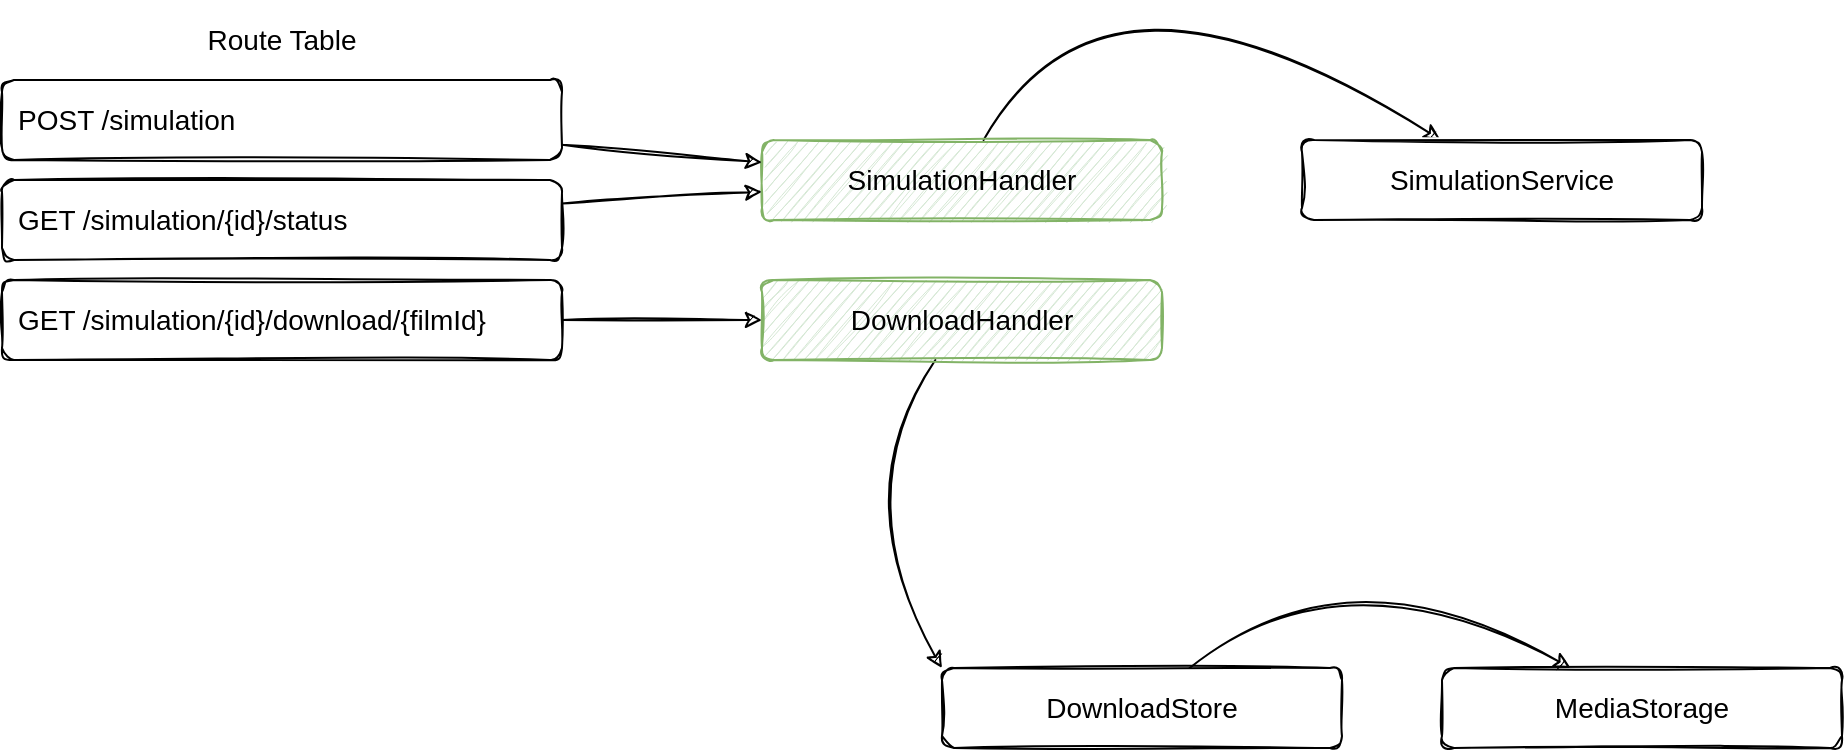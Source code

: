 <mxfile compressed="false" version="20.0.4" type="github">
  <diagram id="QYLhOXVDbwKB6_qFkyPz" name="architecture">
    <mxGraphModel dx="1422" dy="793" grid="1" gridSize="10" guides="1" tooltips="1" connect="1" arrows="1" fold="1" page="1" pageScale="1" pageWidth="1169" pageHeight="827" math="0" shadow="0">
      <root>
        <mxCell id="0" />
        <mxCell id="1" parent="0" />
        <mxCell id="uMBKUin86vTa0Si-NZ6P-16" value="" style="endArrow=classic;fontSize=14;sketch=1;html=1;curved=1;" parent="1" source="uMBKUin86vTa0Si-NZ6P-12" target="uMBKUin86vTa0Si-NZ6P-13" edge="1">
          <mxGeometry width="50" height="50" relative="1" as="geometry">
            <mxPoint x="610" y="310" as="sourcePoint" />
            <mxPoint x="310" y="420" as="targetPoint" />
            <Array as="points">
              <mxPoint x="580" y="20" />
            </Array>
          </mxGeometry>
        </mxCell>
        <mxCell id="uMBKUin86vTa0Si-NZ6P-21" value="" style="endArrow=classic;fontSize=14;sketch=1;html=1;curved=1;entryX=0;entryY=0;entryDx=0;entryDy=0;" parent="1" source="uMBKUin86vTa0Si-NZ6P-18" target="uMBKUin86vTa0Si-NZ6P-20" edge="1">
          <mxGeometry width="50" height="50" relative="1" as="geometry">
            <mxPoint x="563.2" y="270" as="sourcePoint" />
            <mxPoint x="220.0" y="540" as="targetPoint" />
            <Array as="points">
              <mxPoint x="450" y="310" />
            </Array>
          </mxGeometry>
        </mxCell>
        <mxCell id="uMBKUin86vTa0Si-NZ6P-2" value="Route Table" style="text;html=1;strokeColor=none;fillColor=none;align=center;verticalAlign=middle;whiteSpace=wrap;rounded=0;fontSize=14;sketch=1;" parent="1" vertex="1">
          <mxGeometry x="30" y="60" width="280" height="40" as="geometry" />
        </mxCell>
        <mxCell id="XBYY144TDSn2ukcRjJpU-7" value="POST /simulation" style="rounded=1;whiteSpace=wrap;html=1;sketch=1;fontSize=14;align=left;spacing=8;" parent="1" vertex="1">
          <mxGeometry x="30" y="100" width="280" height="40" as="geometry" />
        </mxCell>
        <mxCell id="uMBKUin86vTa0Si-NZ6P-4" value="&lt;div&gt;GET /simulation/{id}/status&lt;/div&gt;" style="rounded=1;whiteSpace=wrap;html=1;sketch=1;fontSize=14;align=left;spacing=8;" parent="1" vertex="1">
          <mxGeometry x="30" y="150" width="280" height="40" as="geometry" />
        </mxCell>
        <mxCell id="uMBKUin86vTa0Si-NZ6P-5" value="&lt;div&gt;GET /simulation/{id}/download/{filmId}&lt;/div&gt;" style="rounded=1;whiteSpace=wrap;html=1;sketch=1;fontSize=14;align=left;spacing=8;" parent="1" vertex="1">
          <mxGeometry x="30" y="200" width="280" height="40" as="geometry" />
        </mxCell>
        <mxCell id="uMBKUin86vTa0Si-NZ6P-18" value="DownloadHandler" style="rounded=1;whiteSpace=wrap;html=1;sketch=1;fontSize=14;fillColor=#d5e8d4;strokeColor=#82b366;" parent="1" vertex="1">
          <mxGeometry x="410" y="200" width="200" height="40" as="geometry" />
        </mxCell>
        <mxCell id="uMBKUin86vTa0Si-NZ6P-12" value="&lt;div&gt;SimulationHandler&lt;/div&gt;" style="rounded=1;whiteSpace=wrap;html=1;sketch=1;fontSize=14;fillColor=#d5e8d4;strokeColor=#82b366;" parent="1" vertex="1">
          <mxGeometry x="410" y="130" width="200" height="40" as="geometry" />
        </mxCell>
        <mxCell id="uMBKUin86vTa0Si-NZ6P-15" value="" style="endArrow=classic;html=1;rounded=0;fontSize=14;sketch=1;" parent="1" source="XBYY144TDSn2ukcRjJpU-7" target="uMBKUin86vTa0Si-NZ6P-12" edge="1">
          <mxGeometry width="50" height="50" relative="1" as="geometry">
            <mxPoint x="340" y="380" as="sourcePoint" />
            <mxPoint x="390" y="330" as="targetPoint" />
          </mxGeometry>
        </mxCell>
        <mxCell id="uMBKUin86vTa0Si-NZ6P-17" value="" style="endArrow=classic;html=1;rounded=0;fontSize=14;sketch=1;" parent="1" source="uMBKUin86vTa0Si-NZ6P-4" target="uMBKUin86vTa0Si-NZ6P-12" edge="1">
          <mxGeometry width="50" height="50" relative="1" as="geometry">
            <mxPoint x="390" y="370" as="sourcePoint" />
            <mxPoint x="490" y="370" as="targetPoint" />
          </mxGeometry>
        </mxCell>
        <mxCell id="uMBKUin86vTa0Si-NZ6P-19" value="" style="endArrow=classic;html=1;rounded=0;sketch=1;fontSize=14;" parent="1" source="uMBKUin86vTa0Si-NZ6P-5" target="uMBKUin86vTa0Si-NZ6P-18" edge="1">
          <mxGeometry width="50" height="50" relative="1" as="geometry">
            <mxPoint x="270" y="414" as="sourcePoint" />
            <mxPoint x="320" y="364" as="targetPoint" />
          </mxGeometry>
        </mxCell>
        <mxCell id="uMBKUin86vTa0Si-NZ6P-20" value="DownloadStore" style="rounded=1;whiteSpace=wrap;html=1;sketch=1;fontSize=14;" parent="1" vertex="1">
          <mxGeometry x="500" y="394" width="200" height="40" as="geometry" />
        </mxCell>
        <mxCell id="uMBKUin86vTa0Si-NZ6P-13" value="SimulationService" style="rounded=1;whiteSpace=wrap;html=1;sketch=1;fontSize=14;" parent="1" vertex="1">
          <mxGeometry x="680" y="130" width="200" height="40" as="geometry" />
        </mxCell>
        <mxCell id="-ZHBmiXiqmCA11Tn_INj-1" value="MediaStorage" style="rounded=1;whiteSpace=wrap;html=1;sketch=1;fontSize=14;" vertex="1" parent="1">
          <mxGeometry x="750" y="394" width="200" height="40" as="geometry" />
        </mxCell>
        <mxCell id="-ZHBmiXiqmCA11Tn_INj-2" value="" style="endArrow=classic;fontSize=14;sketch=1;html=1;curved=1;" edge="1" parent="1" source="uMBKUin86vTa0Si-NZ6P-20" target="-ZHBmiXiqmCA11Tn_INj-1">
          <mxGeometry width="50" height="50" relative="1" as="geometry">
            <mxPoint x="506.667" y="250" as="sourcePoint" />
            <mxPoint x="510" y="404" as="targetPoint" />
            <Array as="points">
              <mxPoint x="700" y="330" />
            </Array>
          </mxGeometry>
        </mxCell>
      </root>
    </mxGraphModel>
  </diagram>
</mxfile>
